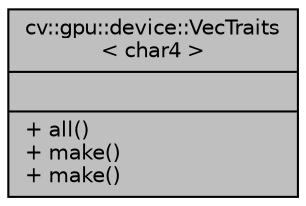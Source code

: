 digraph "cv::gpu::device::VecTraits&lt; char4 &gt;"
{
 // LATEX_PDF_SIZE
  edge [fontname="Helvetica",fontsize="10",labelfontname="Helvetica",labelfontsize="10"];
  node [fontname="Helvetica",fontsize="10",shape=record];
  Node1 [label="{cv::gpu::device::VecTraits\l\< char4 \>\n||+ all()\l+ make()\l+ make()\l}",height=0.2,width=0.4,color="black", fillcolor="grey75", style="filled", fontcolor="black",tooltip=" "];
}
